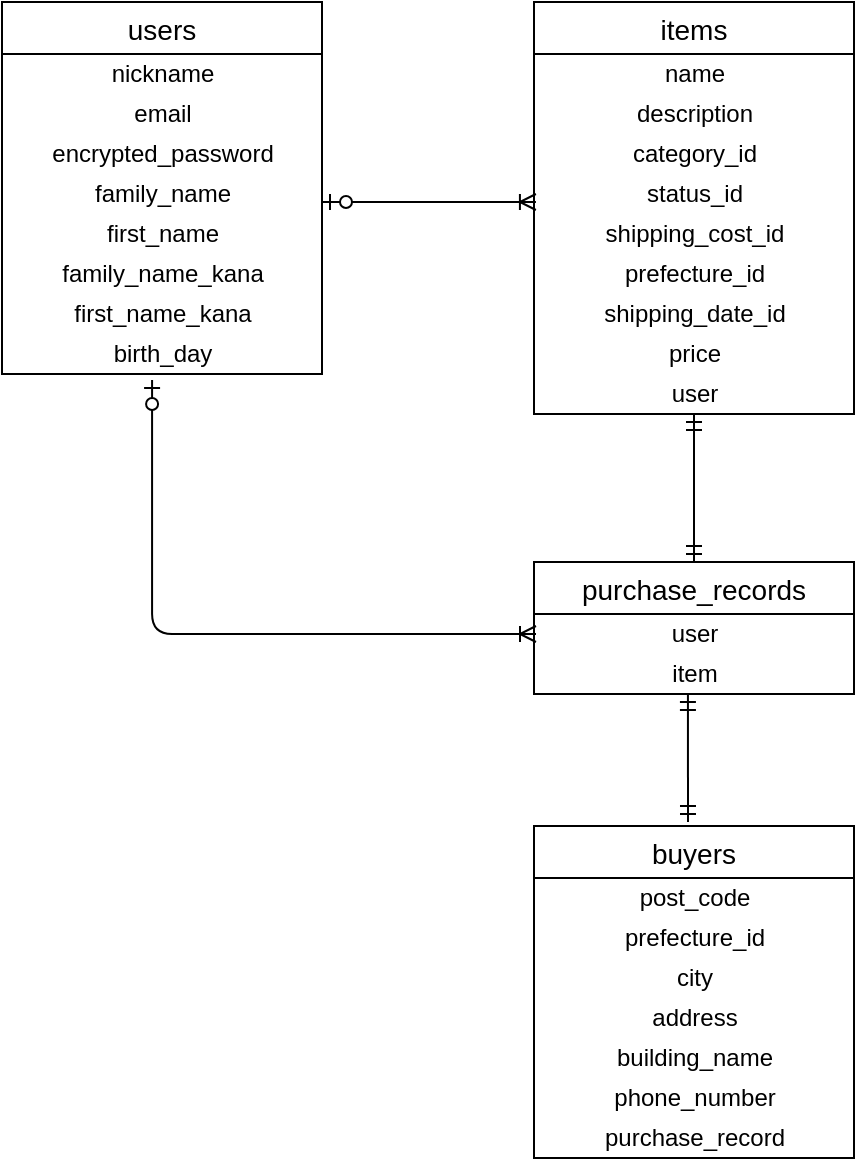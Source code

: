<mxfile>
    <diagram id="oJE7yR-IvLQgtstei6ZU" name="ページ1">
        <mxGraphModel dx="968" dy="680" grid="1" gridSize="10" guides="1" tooltips="1" connect="1" arrows="1" fold="1" page="1" pageScale="1" pageWidth="827" pageHeight="1169" math="0" shadow="0">
            <root>
                <mxCell id="0"/>
                <mxCell id="1" parent="0"/>
                <mxCell id="11" value="users" style="swimlane;fontStyle=0;childLayout=stackLayout;horizontal=1;startSize=26;horizontalStack=0;resizeParent=1;resizeParentMax=0;resizeLast=0;collapsible=1;marginBottom=0;align=center;fontSize=14;" vertex="1" parent="1">
                    <mxGeometry x="334" y="100" width="160" height="186" as="geometry"/>
                </mxCell>
                <mxCell id="15" value="nickname&lt;br&gt;" style="text;html=1;align=center;verticalAlign=middle;resizable=0;points=[];autosize=1;strokeColor=none;fillColor=none;" vertex="1" parent="11">
                    <mxGeometry y="26" width="160" height="20" as="geometry"/>
                </mxCell>
                <mxCell id="16" value="email" style="text;html=1;align=center;verticalAlign=middle;resizable=0;points=[];autosize=1;strokeColor=none;fillColor=none;" vertex="1" parent="11">
                    <mxGeometry y="46" width="160" height="20" as="geometry"/>
                </mxCell>
                <mxCell id="18" value="encrypted_password" style="text;html=1;align=center;verticalAlign=middle;resizable=0;points=[];autosize=1;strokeColor=none;fillColor=none;" vertex="1" parent="11">
                    <mxGeometry y="66" width="160" height="20" as="geometry"/>
                </mxCell>
                <mxCell id="21" value="family_name" style="text;html=1;align=center;verticalAlign=middle;resizable=0;points=[];autosize=1;strokeColor=none;fillColor=none;" vertex="1" parent="11">
                    <mxGeometry y="86" width="160" height="20" as="geometry"/>
                </mxCell>
                <mxCell id="22" value="first_name" style="text;html=1;align=center;verticalAlign=middle;resizable=0;points=[];autosize=1;strokeColor=none;fillColor=none;" vertex="1" parent="11">
                    <mxGeometry y="106" width="160" height="20" as="geometry"/>
                </mxCell>
                <mxCell id="23" value="family_name_kana" style="text;html=1;align=center;verticalAlign=middle;resizable=0;points=[];autosize=1;strokeColor=none;fillColor=none;" vertex="1" parent="11">
                    <mxGeometry y="126" width="160" height="20" as="geometry"/>
                </mxCell>
                <mxCell id="25" value="first_name_kana" style="text;html=1;align=center;verticalAlign=middle;resizable=0;points=[];autosize=1;strokeColor=none;fillColor=none;" vertex="1" parent="11">
                    <mxGeometry y="146" width="160" height="20" as="geometry"/>
                </mxCell>
                <mxCell id="26" value="birth_day" style="text;html=1;align=center;verticalAlign=middle;resizable=0;points=[];autosize=1;strokeColor=none;fillColor=none;" vertex="1" parent="11">
                    <mxGeometry y="166" width="160" height="20" as="geometry"/>
                </mxCell>
                <mxCell id="33" value="items" style="swimlane;fontStyle=0;childLayout=stackLayout;horizontal=1;startSize=26;horizontalStack=0;resizeParent=1;resizeParentMax=0;resizeLast=0;collapsible=1;marginBottom=0;align=center;fontSize=14;" vertex="1" parent="1">
                    <mxGeometry x="600" y="100" width="160" height="206" as="geometry"/>
                </mxCell>
                <mxCell id="36" value="name" style="text;html=1;align=center;verticalAlign=middle;resizable=0;points=[];autosize=1;strokeColor=none;fillColor=none;" vertex="1" parent="33">
                    <mxGeometry y="26" width="160" height="20" as="geometry"/>
                </mxCell>
                <mxCell id="37" value="description" style="text;html=1;align=center;verticalAlign=middle;resizable=0;points=[];autosize=1;strokeColor=none;fillColor=none;" vertex="1" parent="33">
                    <mxGeometry y="46" width="160" height="20" as="geometry"/>
                </mxCell>
                <mxCell id="38" value="category_id" style="text;html=1;align=center;verticalAlign=middle;resizable=0;points=[];autosize=1;strokeColor=none;fillColor=none;" vertex="1" parent="33">
                    <mxGeometry y="66" width="160" height="20" as="geometry"/>
                </mxCell>
                <mxCell id="39" value="status_id" style="text;html=1;align=center;verticalAlign=middle;resizable=0;points=[];autosize=1;strokeColor=none;fillColor=none;" vertex="1" parent="33">
                    <mxGeometry y="86" width="160" height="20" as="geometry"/>
                </mxCell>
                <mxCell id="40" value="shipping_cost_id" style="text;html=1;align=center;verticalAlign=middle;resizable=0;points=[];autosize=1;strokeColor=none;fillColor=none;" vertex="1" parent="33">
                    <mxGeometry y="106" width="160" height="20" as="geometry"/>
                </mxCell>
                <mxCell id="41" value="prefecture_id" style="text;html=1;align=center;verticalAlign=middle;resizable=0;points=[];autosize=1;strokeColor=none;fillColor=none;" vertex="1" parent="33">
                    <mxGeometry y="126" width="160" height="20" as="geometry"/>
                </mxCell>
                <mxCell id="42" value="shipping_date_id" style="text;html=1;align=center;verticalAlign=middle;resizable=0;points=[];autosize=1;strokeColor=none;fillColor=none;" vertex="1" parent="33">
                    <mxGeometry y="146" width="160" height="20" as="geometry"/>
                </mxCell>
                <mxCell id="43" value="price" style="text;html=1;align=center;verticalAlign=middle;resizable=0;points=[];autosize=1;strokeColor=none;fillColor=none;" vertex="1" parent="33">
                    <mxGeometry y="166" width="160" height="20" as="geometry"/>
                </mxCell>
                <mxCell id="44" value="user" style="text;html=1;align=center;verticalAlign=middle;resizable=0;points=[];autosize=1;strokeColor=none;fillColor=none;" vertex="1" parent="33">
                    <mxGeometry y="186" width="160" height="20" as="geometry"/>
                </mxCell>
                <mxCell id="45" value="buyers" style="swimlane;fontStyle=0;childLayout=stackLayout;horizontal=1;startSize=26;horizontalStack=0;resizeParent=1;resizeParentMax=0;resizeLast=0;collapsible=1;marginBottom=0;align=center;fontSize=14;" vertex="1" parent="1">
                    <mxGeometry x="600" y="512" width="160" height="166" as="geometry"/>
                </mxCell>
                <mxCell id="46" value="post_code" style="text;html=1;align=center;verticalAlign=middle;resizable=0;points=[];autosize=1;strokeColor=none;fillColor=none;" vertex="1" parent="45">
                    <mxGeometry y="26" width="160" height="20" as="geometry"/>
                </mxCell>
                <mxCell id="47" value="prefecture_id" style="text;html=1;align=center;verticalAlign=middle;resizable=0;points=[];autosize=1;strokeColor=none;fillColor=none;" vertex="1" parent="45">
                    <mxGeometry y="46" width="160" height="20" as="geometry"/>
                </mxCell>
                <mxCell id="48" value="city" style="text;html=1;align=center;verticalAlign=middle;resizable=0;points=[];autosize=1;strokeColor=none;fillColor=none;" vertex="1" parent="45">
                    <mxGeometry y="66" width="160" height="20" as="geometry"/>
                </mxCell>
                <mxCell id="49" value="address" style="text;html=1;align=center;verticalAlign=middle;resizable=0;points=[];autosize=1;strokeColor=none;fillColor=none;" vertex="1" parent="45">
                    <mxGeometry y="86" width="160" height="20" as="geometry"/>
                </mxCell>
                <mxCell id="50" value="building_name" style="text;html=1;align=center;verticalAlign=middle;resizable=0;points=[];autosize=1;strokeColor=none;fillColor=none;" vertex="1" parent="45">
                    <mxGeometry y="106" width="160" height="20" as="geometry"/>
                </mxCell>
                <mxCell id="51" value="phone_number" style="text;html=1;align=center;verticalAlign=middle;resizable=0;points=[];autosize=1;strokeColor=none;fillColor=none;" vertex="1" parent="45">
                    <mxGeometry y="126" width="160" height="20" as="geometry"/>
                </mxCell>
                <mxCell id="70" value="purchase_record" style="text;html=1;align=center;verticalAlign=middle;resizable=0;points=[];autosize=1;strokeColor=none;fillColor=none;" vertex="1" parent="45">
                    <mxGeometry y="146" width="160" height="20" as="geometry"/>
                </mxCell>
                <mxCell id="55" value="purchase_records" style="swimlane;fontStyle=0;childLayout=stackLayout;horizontal=1;startSize=26;horizontalStack=0;resizeParent=1;resizeParentMax=0;resizeLast=0;collapsible=1;marginBottom=0;align=center;fontSize=14;" vertex="1" parent="1">
                    <mxGeometry x="600" y="380" width="160" height="66" as="geometry"/>
                </mxCell>
                <mxCell id="56" value="user" style="text;html=1;align=center;verticalAlign=middle;resizable=0;points=[];autosize=1;strokeColor=none;fillColor=none;rotation=0;" vertex="1" parent="55">
                    <mxGeometry y="26" width="160" height="20" as="geometry"/>
                </mxCell>
                <mxCell id="69" value="" style="fontSize=12;html=1;endArrow=ERmandOne;startArrow=ERmandOne;elbow=vertical;entryX=0.481;entryY=1;entryDx=0;entryDy=0;entryPerimeter=0;" edge="1" parent="55" target="57">
                    <mxGeometry width="100" height="100" relative="1" as="geometry">
                        <mxPoint x="77" y="130" as="sourcePoint"/>
                        <mxPoint x="79.5" y="11" as="targetPoint"/>
                    </mxGeometry>
                </mxCell>
                <mxCell id="57" value="item" style="text;html=1;align=center;verticalAlign=middle;resizable=0;points=[];autosize=1;strokeColor=none;fillColor=none;" vertex="1" parent="55">
                    <mxGeometry y="46" width="160" height="20" as="geometry"/>
                </mxCell>
                <mxCell id="63" value="" style="edgeStyle=entityRelationEdgeStyle;fontSize=12;html=1;endArrow=ERoneToMany;startArrow=ERzeroToOne;entryX=0.006;entryY=0.7;entryDx=0;entryDy=0;entryPerimeter=0;" edge="1" parent="1" target="39">
                    <mxGeometry width="100" height="100" relative="1" as="geometry">
                        <mxPoint x="494" y="200" as="sourcePoint"/>
                        <mxPoint x="594" y="200" as="targetPoint"/>
                    </mxGeometry>
                </mxCell>
                <mxCell id="66" value="" style="fontSize=12;html=1;endArrow=ERoneToMany;startArrow=ERzeroToOne;exitX=0.469;exitY=1.15;exitDx=0;exitDy=0;exitPerimeter=0;edgeStyle=elbowEdgeStyle;elbow=vertical;" edge="1" parent="1" source="26">
                    <mxGeometry width="100" height="100" relative="1" as="geometry">
                        <mxPoint x="361" y="350" as="sourcePoint"/>
                        <mxPoint x="601" y="416" as="targetPoint"/>
                        <Array as="points">
                            <mxPoint x="500" y="416"/>
                        </Array>
                    </mxGeometry>
                </mxCell>
                <mxCell id="68" value="" style="fontSize=12;html=1;endArrow=ERmandOne;startArrow=ERmandOne;elbow=vertical;exitX=0.5;exitY=0;exitDx=0;exitDy=0;entryX=0.5;entryY=1;entryDx=0;entryDy=0;entryPerimeter=0;" edge="1" parent="1" source="55" target="44">
                    <mxGeometry width="100" height="100" relative="1" as="geometry">
                        <mxPoint x="590" y="426" as="sourcePoint"/>
                        <mxPoint x="690" y="326" as="targetPoint"/>
                    </mxGeometry>
                </mxCell>
            </root>
        </mxGraphModel>
    </diagram>
</mxfile>